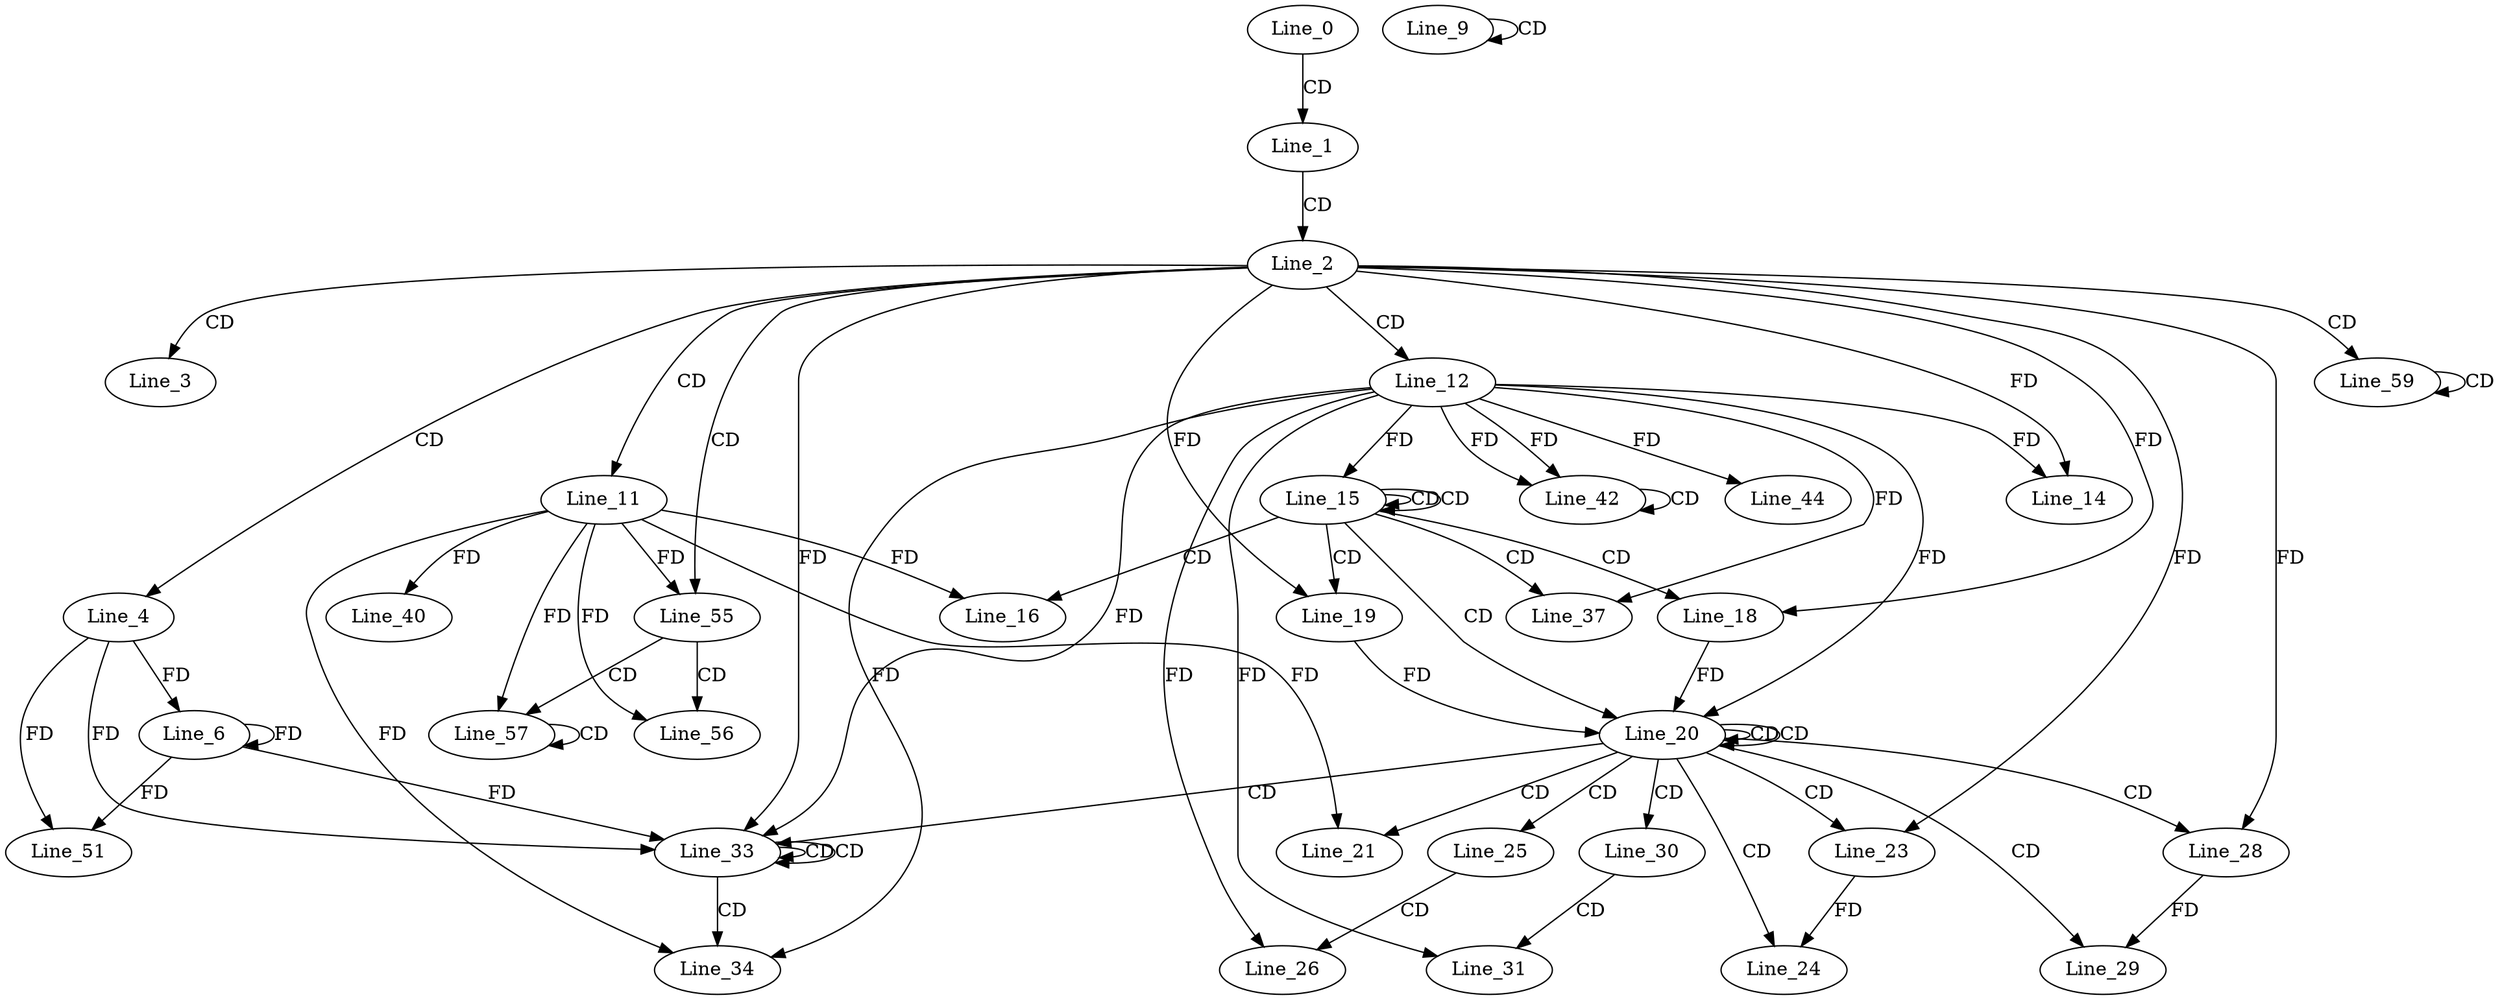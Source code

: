 digraph G {
  Line_0;
  Line_1;
  Line_2;
  Line_3;
  Line_3;
  Line_4;
  Line_6;
  Line_9;
  Line_9;
  Line_11;
  Line_12;
  Line_14;
  Line_14;
  Line_15;
  Line_15;
  Line_15;
  Line_15;
  Line_16;
  Line_18;
  Line_18;
  Line_19;
  Line_19;
  Line_20;
  Line_20;
  Line_20;
  Line_21;
  Line_23;
  Line_23;
  Line_24;
  Line_24;
  Line_25;
  Line_26;
  Line_28;
  Line_28;
  Line_29;
  Line_29;
  Line_30;
  Line_31;
  Line_33;
  Line_33;
  Line_33;
  Line_33;
  Line_34;
  Line_34;
  Line_37;
  Line_40;
  Line_42;
  Line_42;
  Line_44;
  Line_51;
  Line_55;
  Line_55;
  Line_56;
  Line_56;
  Line_57;
  Line_57;
  Line_59;
  Line_59;
  Line_0 -> Line_1 [ label="CD" ];
  Line_1 -> Line_2 [ label="CD" ];
  Line_2 -> Line_3 [ label="CD" ];
  Line_2 -> Line_4 [ label="CD" ];
  Line_4 -> Line_6 [ label="FD" ];
  Line_6 -> Line_6 [ label="FD" ];
  Line_9 -> Line_9 [ label="CD" ];
  Line_2 -> Line_11 [ label="CD" ];
  Line_2 -> Line_12 [ label="CD" ];
  Line_12 -> Line_14 [ label="FD" ];
  Line_2 -> Line_14 [ label="FD" ];
  Line_15 -> Line_15 [ label="CD" ];
  Line_15 -> Line_15 [ label="CD" ];
  Line_12 -> Line_15 [ label="FD" ];
  Line_15 -> Line_16 [ label="CD" ];
  Line_11 -> Line_16 [ label="FD" ];
  Line_15 -> Line_18 [ label="CD" ];
  Line_2 -> Line_18 [ label="FD" ];
  Line_15 -> Line_19 [ label="CD" ];
  Line_2 -> Line_19 [ label="FD" ];
  Line_15 -> Line_20 [ label="CD" ];
  Line_20 -> Line_20 [ label="CD" ];
  Line_20 -> Line_20 [ label="CD" ];
  Line_12 -> Line_20 [ label="FD" ];
  Line_18 -> Line_20 [ label="FD" ];
  Line_19 -> Line_20 [ label="FD" ];
  Line_20 -> Line_21 [ label="CD" ];
  Line_11 -> Line_21 [ label="FD" ];
  Line_20 -> Line_23 [ label="CD" ];
  Line_2 -> Line_23 [ label="FD" ];
  Line_20 -> Line_24 [ label="CD" ];
  Line_23 -> Line_24 [ label="FD" ];
  Line_20 -> Line_25 [ label="CD" ];
  Line_25 -> Line_26 [ label="CD" ];
  Line_12 -> Line_26 [ label="FD" ];
  Line_20 -> Line_28 [ label="CD" ];
  Line_2 -> Line_28 [ label="FD" ];
  Line_20 -> Line_29 [ label="CD" ];
  Line_28 -> Line_29 [ label="FD" ];
  Line_20 -> Line_30 [ label="CD" ];
  Line_30 -> Line_31 [ label="CD" ];
  Line_12 -> Line_31 [ label="FD" ];
  Line_20 -> Line_33 [ label="CD" ];
  Line_33 -> Line_33 [ label="CD" ];
  Line_33 -> Line_33 [ label="CD" ];
  Line_12 -> Line_33 [ label="FD" ];
  Line_4 -> Line_33 [ label="FD" ];
  Line_6 -> Line_33 [ label="FD" ];
  Line_2 -> Line_33 [ label="FD" ];
  Line_33 -> Line_34 [ label="CD" ];
  Line_11 -> Line_34 [ label="FD" ];
  Line_12 -> Line_34 [ label="FD" ];
  Line_15 -> Line_37 [ label="CD" ];
  Line_12 -> Line_37 [ label="FD" ];
  Line_11 -> Line_40 [ label="FD" ];
  Line_12 -> Line_42 [ label="FD" ];
  Line_42 -> Line_42 [ label="CD" ];
  Line_12 -> Line_42 [ label="FD" ];
  Line_12 -> Line_44 [ label="FD" ];
  Line_4 -> Line_51 [ label="FD" ];
  Line_6 -> Line_51 [ label="FD" ];
  Line_2 -> Line_55 [ label="CD" ];
  Line_11 -> Line_55 [ label="FD" ];
  Line_55 -> Line_56 [ label="CD" ];
  Line_11 -> Line_56 [ label="FD" ];
  Line_55 -> Line_57 [ label="CD" ];
  Line_57 -> Line_57 [ label="CD" ];
  Line_11 -> Line_57 [ label="FD" ];
  Line_2 -> Line_59 [ label="CD" ];
  Line_59 -> Line_59 [ label="CD" ];
}
